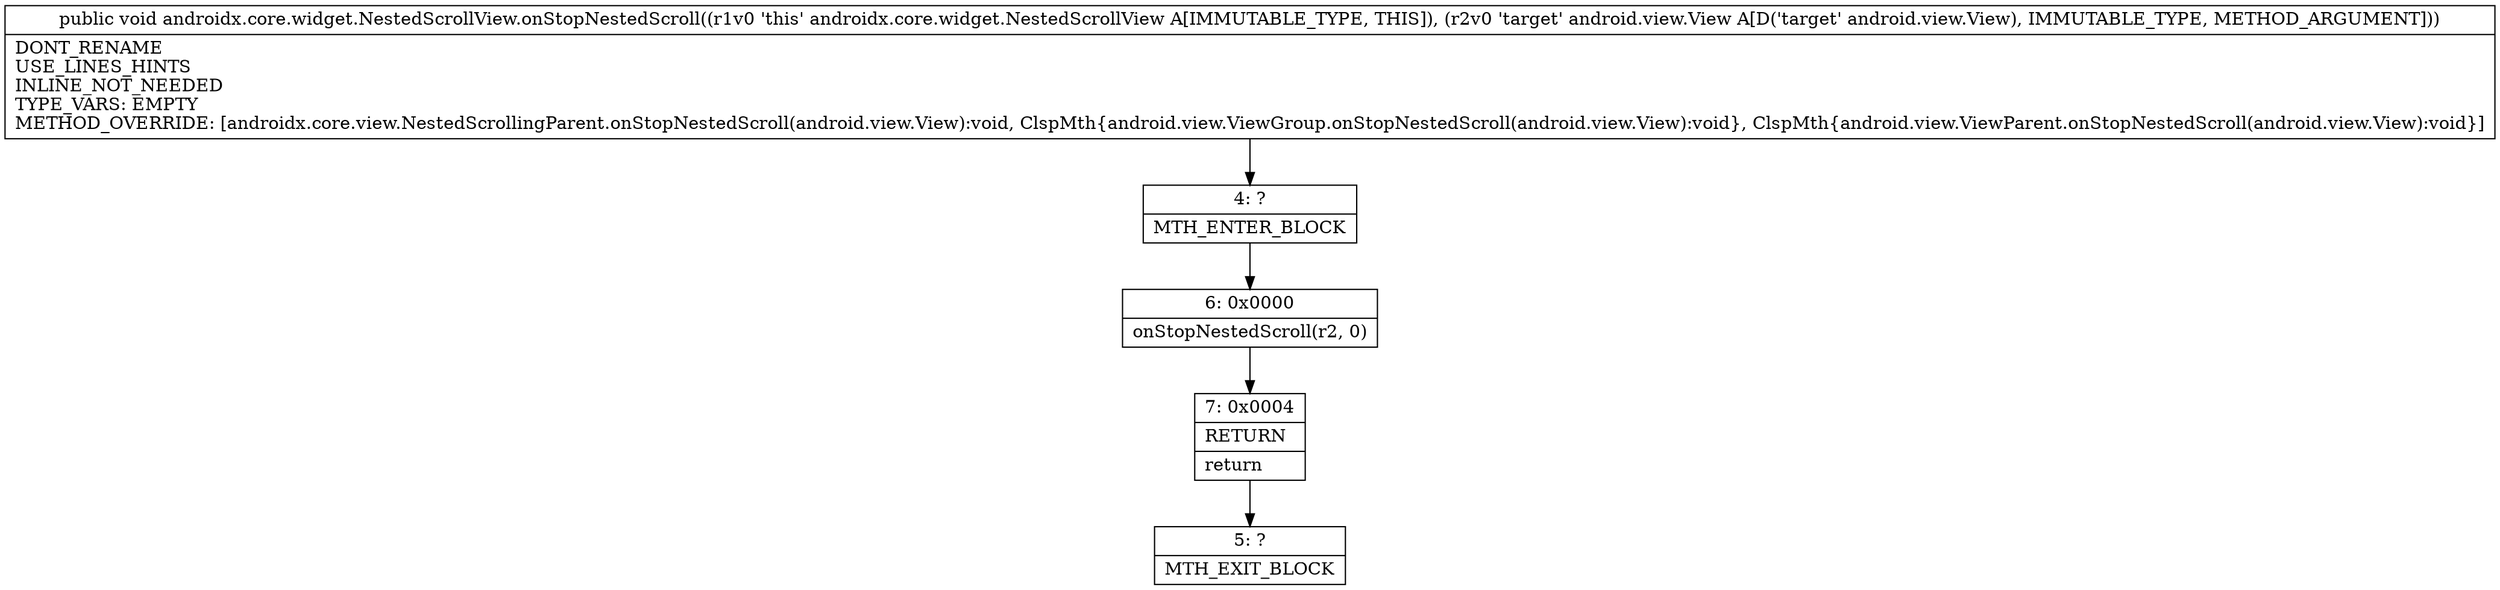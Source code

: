 digraph "CFG forandroidx.core.widget.NestedScrollView.onStopNestedScroll(Landroid\/view\/View;)V" {
Node_4 [shape=record,label="{4\:\ ?|MTH_ENTER_BLOCK\l}"];
Node_6 [shape=record,label="{6\:\ 0x0000|onStopNestedScroll(r2, 0)\l}"];
Node_7 [shape=record,label="{7\:\ 0x0004|RETURN\l|return\l}"];
Node_5 [shape=record,label="{5\:\ ?|MTH_EXIT_BLOCK\l}"];
MethodNode[shape=record,label="{public void androidx.core.widget.NestedScrollView.onStopNestedScroll((r1v0 'this' androidx.core.widget.NestedScrollView A[IMMUTABLE_TYPE, THIS]), (r2v0 'target' android.view.View A[D('target' android.view.View), IMMUTABLE_TYPE, METHOD_ARGUMENT]))  | DONT_RENAME\lUSE_LINES_HINTS\lINLINE_NOT_NEEDED\lTYPE_VARS: EMPTY\lMETHOD_OVERRIDE: [androidx.core.view.NestedScrollingParent.onStopNestedScroll(android.view.View):void, ClspMth\{android.view.ViewGroup.onStopNestedScroll(android.view.View):void\}, ClspMth\{android.view.ViewParent.onStopNestedScroll(android.view.View):void\}]\l}"];
MethodNode -> Node_4;Node_4 -> Node_6;
Node_6 -> Node_7;
Node_7 -> Node_5;
}

